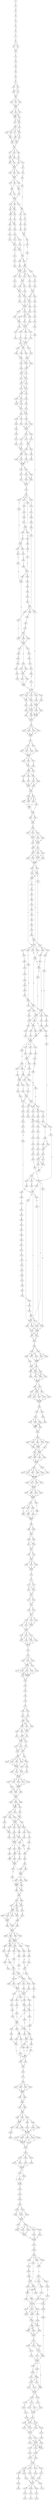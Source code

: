 strict digraph  {
	S0 -> S1 [ label = A ];
	S1 -> S2 [ label = H ];
	S2 -> S3 [ label = G ];
	S3 -> S4 [ label = L ];
	S4 -> S5 [ label = L ];
	S5 -> S6 [ label = Q ];
	S6 -> S7 [ label = L ];
	S7 -> S8 [ label = G ];
	S8 -> S9 [ label = Q ];
	S8 -> S10 [ label = H ];
	S9 -> S11 [ label = G ];
	S10 -> S11 [ label = G ];
	S11 -> S12 [ label = L ];
	S12 -> S13 [ label = K ];
	S13 -> S14 [ label = E ];
	S14 -> S15 [ label = H ];
	S15 -> S16 [ label = V ];
	S16 -> S17 [ label = D ];
	S17 -> S18 [ label = R ];
	S17 -> S19 [ label = K ];
	S18 -> S20 [ label = T ];
	S19 -> S20 [ label = T ];
	S19 -> S21 [ label = S ];
	S20 -> S22 [ label = K ];
	S21 -> S22 [ label = K ];
	S22 -> S23 [ label = V ];
	S22 -> S24 [ label = A ];
	S22 -> S25 [ label = G ];
	S23 -> S26 [ label = Q ];
	S24 -> S26 [ label = Q ];
	S25 -> S26 [ label = Q ];
	S26 -> S27 [ label = M ];
	S26 -> S28 [ label = T ];
	S26 -> S29 [ label = I ];
	S27 -> S30 [ label = R ];
	S28 -> S30 [ label = R ];
	S29 -> S31 [ label = K ];
	S29 -> S30 [ label = R ];
	S30 -> S32 [ label = D ];
	S30 -> S33 [ label = E ];
	S31 -> S32 [ label = D ];
	S32 -> S34 [ label = I ];
	S32 -> S35 [ label = V ];
	S33 -> S34 [ label = I ];
	S34 -> S36 [ label = S ];
	S34 -> S37 [ label = N ];
	S34 -> S38 [ label = L ];
	S34 -> S39 [ label = F ];
	S35 -> S36 [ label = S ];
	S36 -> S40 [ label = T ];
	S36 -> S41 [ label = G ];
	S37 -> S40 [ label = T ];
	S38 -> S42 [ label = A ];
	S39 -> S42 [ label = A ];
	S40 -> S43 [ label = K ];
	S40 -> S44 [ label = R ];
	S41 -> S44 [ label = R ];
	S42 -> S43 [ label = K ];
	S43 -> S45 [ label = L ];
	S44 -> S45 [ label = L ];
	S45 -> S46 [ label = K ];
	S45 -> S47 [ label = S ];
	S45 -> S48 [ label = R ];
	S46 -> S49 [ label = L ];
	S46 -> S50 [ label = S ];
	S47 -> S50 [ label = S ];
	S48 -> S51 [ label = A ];
	S49 -> S52 [ label = F ];
	S49 -> S53 [ label = L ];
	S50 -> S54 [ label = Y ];
	S50 -> S52 [ label = F ];
	S51 -> S55 [ label = V ];
	S52 -> S56 [ label = N ];
	S53 -> S57 [ label = D ];
	S54 -> S56 [ label = N ];
	S55 -> S56 [ label = N ];
	S56 -> S58 [ label = R ];
	S56 -> S59 [ label = S ];
	S56 -> S60 [ label = G ];
	S57 -> S61 [ label = A ];
	S58 -> S62 [ label = T ];
	S59 -> S62 [ label = T ];
	S60 -> S62 [ label = T ];
	S61 -> S63 [ label = C ];
	S62 -> S64 [ label = V ];
	S62 -> S65 [ label = F ];
	S62 -> S66 [ label = L ];
	S63 -> S67 [ label = C ];
	S64 -> S68 [ label = T ];
	S64 -> S69 [ label = A ];
	S65 -> S68 [ label = T ];
	S66 -> S69 [ label = A ];
	S67 -> S70 [ label = R ];
	S68 -> S71 [ label = D ];
	S68 -> S72 [ label = Q ];
	S69 -> S73 [ label = E ];
	S70 -> S74 [ label = T ];
	S70 -> S75 [ label = R ];
	S71 -> S76 [ label = L ];
	S72 -> S76 [ label = L ];
	S73 -> S76 [ label = L ];
	S74 -> S77 [ label = S ];
	S75 -> S78 [ label = Q ];
	S76 -> S79 [ label = G ];
	S76 -> S80 [ label = L ];
	S76 -> S81 [ label = E ];
	S77 -> S82 [ label = L ];
	S78 -> S83 [ label = E ];
	S79 -> S84 [ label = K ];
	S79 -> S85 [ label = R ];
	S80 -> S84 [ label = K ];
	S81 -> S70 [ label = R ];
	S82 -> S86 [ label = L ];
	S83 -> S87 [ label = Q ];
	S84 -> S88 [ label = E ];
	S84 -> S89 [ label = Q ];
	S85 -> S89 [ label = Q ];
	S86 -> S90 [ label = Q ];
	S87 -> S90 [ label = Q ];
	S88 -> S91 [ label = S ];
	S89 -> S92 [ label = T ];
	S90 -> S93 [ label = P ];
	S90 -> S94 [ label = G ];
	S91 -> S95 [ label = Q ];
	S92 -> S96 [ label = K ];
	S92 -> S95 [ label = Q ];
	S93 -> S97 [ label = H ];
	S94 -> S98 [ label = E ];
	S94 -> S99 [ label = D ];
	S95 -> S100 [ label = K ];
	S96 -> S101 [ label = E ];
	S97 -> S102 [ label = P ];
	S98 -> S103 [ label = A ];
	S99 -> S104 [ label = L ];
	S100 -> S105 [ label = L ];
	S101 -> S106 [ label = V ];
	S102 -> S103 [ label = A ];
	S103 -> S107 [ label = A ];
	S103 -> S108 [ label = C ];
	S103 -> S109 [ label = L ];
	S104 -> S109 [ label = L ];
	S105 -> S110 [ label = R ];
	S105 -> S111 [ label = Q ];
	S106 -> S112 [ label = K ];
	S107 -> S113 [ label = K ];
	S108 -> S114 [ label = Q ];
	S109 -> S115 [ label = R ];
	S109 -> S116 [ label = G ];
	S109 -> S117 [ label = M ];
	S110 -> S118 [ label = A ];
	S111 -> S119 [ label = E ];
	S112 -> S119 [ label = E ];
	S113 -> S120 [ label = S ];
	S114 -> S121 [ label = G ];
	S115 -> S120 [ label = S ];
	S116 -> S122 [ label = A ];
	S117 -> S123 [ label = T ];
	S118 -> S124 [ label = E ];
	S119 -> S124 [ label = E ];
	S119 -> S125 [ label = D ];
	S120 -> S126 [ label = R ];
	S120 -> S127 [ label = K ];
	S121 -> S128 [ label = G ];
	S122 -> S129 [ label = D ];
	S123 -> S130 [ label = Q ];
	S124 -> S94 [ label = G ];
	S125 -> S131 [ label = S ];
	S126 -> S132 [ label = A ];
	S127 -> S133 [ label = V ];
	S128 -> S134 [ label = S ];
	S129 -> S132 [ label = A ];
	S130 -> S134 [ label = S ];
	S131 -> S135 [ label = V ];
	S132 -> S136 [ label = R ];
	S132 -> S137 [ label = Q ];
	S133 -> S136 [ label = R ];
	S134 -> S138 [ label = D ];
	S134 -> S139 [ label = K ];
	S135 -> S140 [ label = V ];
	S136 -> S141 [ label = E ];
	S136 -> S142 [ label = Q ];
	S137 -> S143 [ label = S ];
	S138 -> S144 [ label = P ];
	S139 -> S141 [ label = E ];
	S140 -> S109 [ label = L ];
	S141 -> S145 [ label = L ];
	S141 -> S146 [ label = V ];
	S142 -> S145 [ label = L ];
	S143 -> S145 [ label = L ];
	S144 -> S147 [ label = S ];
	S145 -> S148 [ label = E ];
	S145 -> S149 [ label = K ];
	S146 -> S150 [ label = Q ];
	S147 -> S151 [ label = W ];
	S148 -> S152 [ label = D ];
	S148 -> S153 [ label = S ];
	S149 -> S154 [ label = Y ];
	S150 -> S155 [ label = G ];
	S151 -> S156 [ label = G ];
	S152 -> S157 [ label = R ];
	S153 -> S158 [ label = Q ];
	S154 -> S159 [ label = T ];
	S155 -> S159 [ label = T ];
	S156 -> S160 [ label = G ];
	S157 -> S161 [ label = E ];
	S158 -> S161 [ label = E ];
	S159 -> S161 [ label = E ];
	S159 -> S162 [ label = Y ];
	S160 -> S163 [ label = W ];
	S161 -> S164 [ label = G ];
	S161 -> S165 [ label = V ];
	S161 -> S166 [ label = L ];
	S162 -> S167 [ label = R ];
	S163 -> S168 [ label = C ];
	S164 -> S169 [ label = Q ];
	S165 -> S170 [ label = H ];
	S166 -> S171 [ label = T ];
	S167 -> S172 [ label = L ];
	S168 -> S173 [ label = L ];
	S169 -> S174 [ label = L ];
	S170 -> S174 [ label = L ];
	S171 -> S175 [ label = V ];
	S172 -> S174 [ label = L ];
	S173 -> S176 [ label = Q ];
	S174 -> S177 [ label = L ];
	S174 -> S178 [ label = A ];
	S174 -> S179 [ label = S ];
	S175 -> S177 [ label = L ];
	S176 -> S180 [ label = V ];
	S176 -> S181 [ label = K ];
	S176 -> S182 [ label = S ];
	S176 -> S183 [ label = T ];
	S176 -> S184 [ label = R ];
	S177 -> S185 [ label = N ];
	S177 -> S186 [ label = S ];
	S178 -> S187 [ label = E ];
	S179 -> S188 [ label = Q ];
	S180 -> S189 [ label = M ];
	S181 -> S190 [ label = V ];
	S182 -> S191 [ label = L ];
	S182 -> S190 [ label = V ];
	S183 -> S192 [ label = Q ];
	S184 -> S191 [ label = L ];
	S185 -> S193 [ label = I ];
	S186 -> S194 [ label = L ];
	S187 -> S193 [ label = I ];
	S188 -> S194 [ label = L ];
	S189 -> S195 [ label = L ];
	S190 -> S195 [ label = L ];
	S190 -> S196 [ label = V ];
	S191 -> S197 [ label = M ];
	S192 -> S195 [ label = L ];
	S193 -> S198 [ label = T ];
	S193 -> S199 [ label = S ];
	S194 -> S199 [ label = S ];
	S194 -> S200 [ label = G ];
	S195 -> S201 [ label = E ];
	S195 -> S202 [ label = A ];
	S195 -> S203 [ label = K ];
	S196 -> S201 [ label = E ];
	S197 -> S201 [ label = E ];
	S197 -> S204 [ label = V ];
	S198 -> S205 [ label = A ];
	S199 -> S205 [ label = A ];
	S200 -> S206 [ label = E ];
	S201 -> S207 [ label = N ];
	S201 -> S208 [ label = T ];
	S201 -> S209 [ label = A ];
	S202 -> S209 [ label = A ];
	S203 -> S209 [ label = A ];
	S204 -> S209 [ label = A ];
	S205 -> S210 [ label = E ];
	S205 -> S211 [ label = A ];
	S206 -> S210 [ label = E ];
	S207 -> S212 [ label = Q ];
	S208 -> S212 [ label = Q ];
	S209 -> S212 [ label = Q ];
	S210 -> S213 [ label = L ];
	S210 -> S214 [ label = V ];
	S211 -> S213 [ label = L ];
	S212 -> S215 [ label = N ];
	S213 -> S216 [ label = R ];
	S213 -> S217 [ label = K ];
	S214 -> S217 [ label = K ];
	S215 -> S218 [ label = R ];
	S215 -> S219 [ label = S ];
	S215 -> S220 [ label = K ];
	S215 -> S221 [ label = Q ];
	S216 -> S222 [ label = E ];
	S217 -> S222 [ label = E ];
	S217 -> S223 [ label = L ];
	S218 -> S224 [ label = R ];
	S219 -> S224 [ label = R ];
	S220 -> S224 [ label = R ];
	S221 -> S224 [ label = R ];
	S222 -> S225 [ label = K ];
	S222 -> S226 [ label = E ];
	S223 -> S226 [ label = E ];
	S224 -> S227 [ label = I ];
	S225 -> S228 [ label = A ];
	S226 -> S229 [ label = M ];
	S226 -> S230 [ label = V ];
	S227 -> S231 [ label = D ];
	S227 -> S232 [ label = E ];
	S228 -> S233 [ label = E ];
	S228 -> S234 [ label = R ];
	S229 -> S233 [ label = E ];
	S230 -> S235 [ label = G ];
	S231 -> S236 [ label = D ];
	S231 -> S237 [ label = P ];
	S231 -> S238 [ label = Q ];
	S232 -> S239 [ label = L ];
	S233 -> S240 [ label = E ];
	S234 -> S241 [ label = K ];
	S235 -> S240 [ label = E ];
	S236 -> S242 [ label = L ];
	S237 -> S242 [ label = L ];
	S238 -> S242 [ label = L ];
	S239 -> S242 [ label = L ];
	S240 -> S243 [ label = M ];
	S240 -> S244 [ label = V ];
	S241 -> S243 [ label = M ];
	S242 -> S245 [ label = L ];
	S242 -> S246 [ label = V ];
	S242 -> S247 [ label = F ];
	S243 -> S248 [ label = Q ];
	S244 -> S249 [ label = T ];
	S244 -> S250 [ label = K ];
	S245 -> S251 [ label = E ];
	S246 -> S251 [ label = E ];
	S247 -> S252 [ label = Q ];
	S248 -> S253 [ label = L ];
	S248 -> S254 [ label = R ];
	S249 -> S255 [ label = G ];
	S250 -> S256 [ label = K ];
	S251 -> S257 [ label = R ];
	S251 -> S258 [ label = K ];
	S252 -> S258 [ label = K ];
	S253 -> S259 [ label = E ];
	S254 -> S259 [ label = E ];
	S255 -> S259 [ label = E ];
	S256 -> S260 [ label = Q ];
	S257 -> S261 [ label = I ];
	S258 -> S262 [ label = M ];
	S258 -> S261 [ label = I ];
	S258 -> S263 [ label = V ];
	S259 -> S264 [ label = R ];
	S259 -> S265 [ label = S ];
	S260 -> S266 [ label = A ];
	S261 -> S267 [ label = R ];
	S261 -> S268 [ label = K ];
	S262 -> S269 [ label = E ];
	S263 -> S270 [ label = A ];
	S264 -> S271 [ label = R ];
	S264 -> S272 [ label = S ];
	S265 -> S273 [ label = Q ];
	S266 -> S274 [ label = E ];
	S267 -> S275 [ label = L ];
	S267 -> S276 [ label = Q ];
	S268 -> S275 [ label = L ];
	S269 -> S276 [ label = Q ];
	S270 -> S276 [ label = Q ];
	S271 -> S277 [ label = A ];
	S272 -> S278 [ label = K ];
	S273 -> S278 [ label = K ];
	S274 -> S279 [ label = V ];
	S275 -> S280 [ label = Q ];
	S276 -> S280 [ label = Q ];
	S277 -> S281 [ label = M ];
	S278 -> S282 [ label = A ];
	S278 -> S283 [ label = V ];
	S279 -> S281 [ label = M ];
	S280 -> S284 [ label = Q ];
	S280 -> S285 [ label = E ];
	S281 -> S286 [ label = S ];
	S281 -> S287 [ label = T ];
	S282 -> S286 [ label = S ];
	S283 -> S288 [ label = Q ];
	S284 -> S289 [ label = E ];
	S284 -> S290 [ label = Q ];
	S284 -> S291 [ label = R ];
	S284 -> S292 [ label = D ];
	S285 -> S292 [ label = D ];
	S286 -> S293 [ label = A ];
	S286 -> S294 [ label = E ];
	S287 -> S295 [ label = S ];
	S288 -> S296 [ label = D ];
	S289 -> S297 [ label = K ];
	S290 -> S297 [ label = K ];
	S291 -> S298 [ label = L ];
	S292 -> S297 [ label = K ];
	S293 -> S299 [ label = R ];
	S294 -> S299 [ label = R ];
	S295 -> S299 [ label = R ];
	S296 -> S299 [ label = R ];
	S297 -> S298 [ label = L ];
	S298 -> S300 [ label = D ];
	S298 -> S301 [ label = E ];
	S299 -> S302 [ label = M ];
	S299 -> S303 [ label = L ];
	S300 -> S304 [ label = K ];
	S301 -> S304 [ label = K ];
	S302 -> S305 [ label = S ];
	S302 -> S306 [ label = D ];
	S303 -> S307 [ label = E ];
	S304 -> S308 [ label = Q ];
	S305 -> S309 [ label = R ];
	S305 -> S310 [ label = Q ];
	S306 -> S309 [ label = R ];
	S307 -> S311 [ label = N ];
	S308 -> S312 [ label = N ];
	S308 -> S313 [ label = S ];
	S308 -> S314 [ label = H ];
	S309 -> S315 [ label = L ];
	S310 -> S315 [ label = L ];
	S311 -> S315 [ label = L ];
	S312 -> S316 [ label = A ];
	S312 -> S317 [ label = L ];
	S312 -> S318 [ label = I ];
	S313 -> S317 [ label = L ];
	S314 -> S317 [ label = L ];
	S315 -> S319 [ label = E ];
	S316 -> S320 [ label = R ];
	S317 -> S320 [ label = R ];
	S317 -> S321 [ label = H ];
	S318 -> S320 [ label = R ];
	S319 -> S322 [ label = E ];
	S320 -> S323 [ label = I ];
	S320 -> S324 [ label = L ];
	S321 -> S324 [ label = L ];
	S322 -> S325 [ label = M ];
	S322 -> S326 [ label = K ];
	S322 -> S327 [ label = K ];
	S322 -> S328 [ label = V ];
	S323 -> S329 [ label = R ];
	S323 -> S330 [ label = K ];
	S323 -> S331 [ label = Q ];
	S324 -> S331 [ label = Q ];
	S325 -> S332 [ label = L ];
	S326 -> S333 [ label = V ];
	S327 -> S334 [ label = V ];
	S328 -> S335 [ label = L ];
	S329 -> S336 [ label = T ];
	S329 -> S337 [ label = N ];
	S330 -> S337 [ label = N ];
	S331 -> S338 [ label = R ];
	S331 -> S337 [ label = N ];
	S331 -> S339 [ label = A ];
	S332 -> S340 [ label = P ];
	S333 -> S341 [ label = Q ];
	S334 -> S342 [ label = S ];
	S335 -> S343 [ label = R ];
	S335 -> S344 [ label = T ];
	S336 -> S345 [ label = L ];
	S337 -> S345 [ label = L ];
	S338 -> S345 [ label = L ];
	S339 -> S345 [ label = L ];
	S340 -> S346 [ label = G ];
	S340 -> S347 [ label = T ];
	S341 -> S348 [ label = D ];
	S342 -> S349 [ label = G ];
	S343 -> S350 [ label = D ];
	S344 -> S351 [ label = E ];
	S345 -> S352 [ label = Q ];
	S345 -> S353 [ label = E ];
	S346 -> S354 [ label = A ];
	S347 -> S355 [ label = K ];
	S348 -> S356 [ label = I ];
	S349 -> S357 [ label = L ];
	S350 -> S358 [ label = Q ];
	S351 -> S340 [ label = P ];
	S352 -> S359 [ label = N ];
	S352 -> S360 [ label = S ];
	S353 -> S360 [ label = S ];
	S354 -> S361 [ label = E ];
	S355 -> S362 [ label = D ];
	S356 -> S363 [ label = L ];
	S357 -> S335 [ label = L ];
	S358 -> S364 [ label = G ];
	S359 -> S365 [ label = Q ];
	S359 -> S366 [ label = K ];
	S360 -> S366 [ label = K ];
	S360 -> S367 [ label = R ];
	S361 -> S368 [ label = A ];
	S362 -> S369 [ label = G ];
	S363 -> S370 [ label = Q ];
	S364 -> S371 [ label = P ];
	S365 -> S372 [ label = V ];
	S365 -> S373 [ label = I ];
	S366 -> S374 [ label = Q ];
	S366 -> S372 [ label = V ];
	S367 -> S372 [ label = V ];
	S368 -> S375 [ label = G ];
	S369 -> S376 [ label = N ];
	S370 -> S377 [ label = S ];
	S371 -> S375 [ label = G ];
	S372 -> S378 [ label = L ];
	S372 -> S379 [ label = S ];
	S372 -> S380 [ label = E ];
	S372 -> S381 [ label = G ];
	S372 -> S382 [ label = A ];
	S373 -> S383 [ label = D ];
	S374 -> S384 [ label = N ];
	S375 -> S385 [ label = A ];
	S375 -> S386 [ label = S ];
	S376 -> S387 [ label = G ];
	S376 -> S388 [ label = N ];
	S376 -> S389 [ label = D ];
	S377 -> S390 [ label = R ];
	S377 -> S173 [ label = L ];
	S377 -> S391 [ label = T ];
	S378 -> S392 [ label = E ];
	S379 -> S393 [ label = H ];
	S380 -> S394 [ label = E ];
	S381 -> S395 [ label = L ];
	S382 -> S393 [ label = H ];
	S383 -> S396 [ label = Q ];
	S384 -> S397 [ label = T ];
	S385 -> S369 [ label = G ];
	S386 -> S398 [ label = S ];
	S387 -> S399 [ label = S ];
	S388 -> S399 [ label = S ];
	S389 -> S399 [ label = S ];
	S390 -> S400 [ label = V ];
	S391 -> S401 [ label = S ];
	S392 -> S402 [ label = S ];
	S393 -> S403 [ label = R ];
	S393 -> S404 [ label = K ];
	S394 -> S405 [ label = R ];
	S395 -> S406 [ label = L ];
	S396 -> S407 [ label = G ];
	S397 -> S408 [ label = A ];
	S398 -> S409 [ label = N ];
	S399 -> S410 [ label = D ];
	S399 -> S411 [ label = S ];
	S399 -> S412 [ label = E ];
	S400 -> S413 [ label = T ];
	S401 -> S387 [ label = G ];
	S402 -> S414 [ label = R ];
	S403 -> S414 [ label = R ];
	S403 -> S415 [ label = A ];
	S404 -> S416 [ label = S ];
	S404 -> S414 [ label = R ];
	S405 -> S404 [ label = K ];
	S405 -> S417 [ label = G ];
	S406 -> S418 [ label = A ];
	S407 -> S403 [ label = R ];
	S408 -> S419 [ label = S ];
	S409 -> S420 [ label = A ];
	S410 -> S421 [ label = A ];
	S410 -> S422 [ label = V ];
	S411 -> S423 [ label = F ];
	S412 -> S424 [ label = H ];
	S413 -> S425 [ label = D ];
	S414 -> S426 [ label = K ];
	S414 -> S427 [ label = A ];
	S414 -> S428 [ label = V ];
	S415 -> S427 [ label = A ];
	S416 -> S429 [ label = Q ];
	S417 -> S430 [ label = V ];
	S418 -> S431 [ label = P ];
	S419 -> S432 [ label = A ];
	S420 -> S433 [ label = N ];
	S421 -> S434 [ label = R ];
	S422 -> S434 [ label = R ];
	S423 -> S435 [ label = D ];
	S424 -> S436 [ label = E ];
	S425 -> S376 [ label = N ];
	S426 -> S437 [ label = G ];
	S427 -> S438 [ label = Q ];
	S427 -> S439 [ label = T ];
	S427 -> S440 [ label = S ];
	S428 -> S441 [ label = K ];
	S429 -> S440 [ label = S ];
	S430 -> S427 [ label = A ];
	S431 -> S442 [ label = T ];
	S432 -> S443 [ label = S ];
	S433 -> S444 [ label = V ];
	S434 -> S445 [ label = H ];
	S434 -> S446 [ label = I ];
	S435 -> S447 [ label = F ];
	S436 -> S448 [ label = R ];
	S437 -> S449 [ label = S ];
	S438 -> S450 [ label = R ];
	S439 -> S451 [ label = P ];
	S440 -> S452 [ label = L ];
	S440 -> S451 [ label = P ];
	S441 -> S453 [ label = S ];
	S442 -> S454 [ label = H ];
	S443 -> S455 [ label = T ];
	S444 -> S377 [ label = S ];
	S445 -> S456 [ label = I ];
	S446 -> S456 [ label = I ];
	S447 -> S457 [ label = Y ];
	S448 -> S458 [ label = V ];
	S449 -> S459 [ label = G ];
	S450 -> S460 [ label = R ];
	S451 -> S461 [ label = A ];
	S451 -> S462 [ label = G ];
	S452 -> S463 [ label = R ];
	S453 -> S438 [ label = Q ];
	S454 -> S464 [ label = L ];
	S455 -> S465 [ label = L ];
	S456 -> S176 [ label = Q ];
	S457 -> S466 [ label = T ];
	S458 -> S467 [ label = S ];
	S459 -> S468 [ label = T ];
	S460 -> S469 [ label = R ];
	S460 -> S470 [ label = A ];
	S460 -> S471 [ label = K ];
	S460 -> S472 [ label = S ];
	S461 -> S450 [ label = R ];
	S462 -> S473 [ label = L ];
	S463 -> S474 [ label = W ];
	S464 -> S475 [ label = G ];
	S465 -> S476 [ label = P ];
	S466 -> S477 [ label = M ];
	S467 -> S478 [ label = F ];
	S468 -> S479 [ label = G ];
	S469 -> S480 [ label = D ];
	S470 -> S481 [ label = S ];
	S471 -> S482 [ label = R ];
	S472 -> S483 [ label = F ];
	S473 -> S460 [ label = R ];
	S474 -> S460 [ label = R ];
	S475 -> S405 [ label = R ];
	S476 -> S484 [ label = R ];
	S477 -> S176 [ label = Q ];
	S478 -> S456 [ label = I ];
	S479 -> S485 [ label = A ];
	S480 -> S486 [ label = G ];
	S480 -> S487 [ label = E ];
	S481 -> S488 [ label = F ];
	S482 -> S489 [ label = L ];
	S483 -> S489 [ label = L ];
	S484 -> S365 [ label = Q ];
	S485 -> S490 [ label = S ];
	S486 -> S491 [ label = K ];
	S487 -> S492 [ label = E ];
	S488 -> S493 [ label = N ];
	S489 -> S494 [ label = P ];
	S489 -> S491 [ label = K ];
	S490 -> S495 [ label = E ];
	S490 -> S496 [ label = T ];
	S491 -> S497 [ label = P ];
	S491 -> S498 [ label = R ];
	S492 -> S498 [ label = R ];
	S493 -> S499 [ label = Q ];
	S494 -> S500 [ label = K ];
	S495 -> S501 [ label = E ];
	S496 -> S501 [ label = E ];
	S497 -> S502 [ label = R ];
	S498 -> S503 [ label = K ];
	S498 -> S504 [ label = A ];
	S499 -> S505 [ label = E ];
	S500 -> S506 [ label = M ];
	S501 -> S507 [ label = Q ];
	S502 -> S508 [ label = E ];
	S503 -> S509 [ label = V ];
	S504 -> S510 [ label = L ];
	S505 -> S511 [ label = M ];
	S505 -> S512 [ label = V ];
	S506 -> S513 [ label = S ];
	S507 -> S514 [ label = S ];
	S507 -> S515 [ label = A ];
	S508 -> S516 [ label = E ];
	S508 -> S517 [ label = A ];
	S509 -> S518 [ label = V ];
	S510 -> S519 [ label = T ];
	S511 -> S520 [ label = S ];
	S512 -> S521 [ label = A ];
	S513 -> S522 [ label = Q ];
	S514 -> S523 [ label = D ];
	S514 -> S524 [ label = M ];
	S515 -> S523 [ label = D ];
	S516 -> S525 [ label = E ];
	S517 -> S526 [ label = Q ];
	S518 -> S527 [ label = G ];
	S518 -> S505 [ label = E ];
	S519 -> S527 [ label = G ];
	S520 -> S528 [ label = D ];
	S521 -> S529 [ label = R ];
	S522 -> S530 [ label = L ];
	S523 -> S531 [ label = S ];
	S524 -> S531 [ label = S ];
	S525 -> S532 [ label = P ];
	S526 -> S533 [ label = L ];
	S527 -> S534 [ label = S ];
	S527 -> S508 [ label = E ];
	S528 -> S535 [ label = D ];
	S529 -> S535 [ label = D ];
	S530 -> S518 [ label = V ];
	S531 -> S536 [ label = P ];
	S532 -> S537 [ label = R ];
	S533 -> S538 [ label = N ];
	S534 -> S539 [ label = T ];
	S535 -> S540 [ label = T ];
	S535 -> S485 [ label = A ];
	S536 -> S541 [ label = F ];
	S536 -> S542 [ label = L ];
	S536 -> S543 [ label = A ];
	S537 -> S544 [ label = S ];
	S538 -> S545 [ label = Q ];
	S539 -> S546 [ label = H ];
	S540 -> S547 [ label = S ];
	S541 -> S548 [ label = V ];
	S542 -> S549 [ label = D ];
	S543 -> S550 [ label = L ];
	S543 -> S551 [ label = D ];
	S543 -> S552 [ label = G ];
	S544 -> S553 [ label = A ];
	S545 -> S543 [ label = A ];
	S546 -> S554 [ label = N ];
	S547 -> S555 [ label = T ];
	S548 -> S556 [ label = D ];
	S549 -> S557 [ label = L ];
	S550 -> S557 [ label = L ];
	S551 -> S558 [ label = M ];
	S552 -> S559 [ label = R ];
	S552 -> S560 [ label = F ];
	S552 -> S561 [ label = L ];
	S553 -> S562 [ label = G ];
	S554 -> S563 [ label = V ];
	S555 -> S564 [ label = Q ];
	S556 -> S565 [ label = L ];
	S557 -> S566 [ label = S ];
	S557 -> S567 [ label = E ];
	S557 -> S568 [ label = H ];
	S558 -> S569 [ label = A ];
	S559 -> S569 [ label = A ];
	S560 -> S570 [ label = P ];
	S561 -> S570 [ label = P ];
	S561 -> S569 [ label = A ];
	S562 -> S571 [ label = G ];
	S563 -> S572 [ label = T ];
	S564 -> S573 [ label = G ];
	S565 -> S574 [ label = T ];
	S566 -> S575 [ label = K ];
	S566 -> S552 [ label = G ];
	S567 -> S552 [ label = G ];
	S568 -> S576 [ label = R ];
	S569 -> S577 [ label = S ];
	S569 -> S578 [ label = R ];
	S570 -> S577 [ label = S ];
	S570 -> S578 [ label = R ];
	S571 -> S579 [ label = H ];
	S572 -> S580 [ label = H ];
	S573 -> S581 [ label = A ];
	S574 -> S582 [ label = K ];
	S575 -> S558 [ label = M ];
	S576 -> S561 [ label = L ];
	S577 -> S583 [ label = D ];
	S578 -> S583 [ label = D ];
	S579 -> S584 [ label = V ];
	S580 -> S557 [ label = L ];
	S581 -> S514 [ label = S ];
	S582 -> S585 [ label = S ];
	S583 -> S586 [ label = C ];
	S584 -> S587 [ label = C ];
	S585 -> S588 [ label = D ];
	S586 -> S589 [ label = H ];
	S586 -> S590 [ label = Q ];
	S587 -> S543 [ label = A ];
	S588 -> S591 [ label = A ];
	S589 -> S592 [ label = E ];
	S589 -> S593 [ label = Q ];
	S589 -> S594 [ label = V ];
	S590 -> S595 [ label = H ];
	S590 -> S592 [ label = E ];
	S590 -> S596 [ label = D ];
	S591 -> S597 [ label = K ];
	S592 -> S598 [ label = L ];
	S593 -> S599 [ label = I ];
	S594 -> S598 [ label = L ];
	S595 -> S598 [ label = L ];
	S596 -> S598 [ label = L ];
	S597 -> S600 [ label = C ];
	S598 -> S601 [ label = F ];
	S598 -> S602 [ label = Y ];
	S599 -> S602 [ label = Y ];
	S600 -> S603 [ label = G ];
	S601 -> S604 [ label = L ];
	S601 -> S605 [ label = E ];
	S601 -> S606 [ label = A ];
	S602 -> S606 [ label = A ];
	S602 -> S604 [ label = L ];
	S603 -> S607 [ label = G ];
	S604 -> S608 [ label = R ];
	S604 -> S609 [ label = E ];
	S605 -> S609 [ label = E ];
	S606 -> S610 [ label = A ];
	S606 -> S611 [ label = Q ];
	S607 -> S612 [ label = P ];
	S608 -> S613 [ label = G ];
	S609 -> S613 [ label = G ];
	S610 -> S613 [ label = G ];
	S611 -> S613 [ label = G ];
	S612 -> S614 [ label = S ];
	S613 -> S615 [ label = E ];
	S613 -> S616 [ label = Q ];
	S614 -> S617 [ label = A ];
	S615 -> S618 [ label = A ];
	S615 -> S619 [ label = T ];
	S615 -> S620 [ label = R ];
	S616 -> S620 [ label = R ];
	S617 -> S621 [ label = R ];
	S618 -> S622 [ label = T ];
	S619 -> S623 [ label = R ];
	S620 -> S624 [ label = A ];
	S620 -> S625 [ label = Q ];
	S620 -> S623 [ label = R ];
	S620 -> S626 [ label = V ];
	S621 -> S627 [ label = A ];
	S622 -> S628 [ label = S ];
	S623 -> S628 [ label = S ];
	S624 -> S628 [ label = S ];
	S625 -> S628 [ label = S ];
	S626 -> S628 [ label = S ];
	S627 -> S629 [ label = A ];
	S628 -> S630 [ label = G ];
	S629 -> S631 [ label = K ];
	S630 -> S632 [ label = V ];
	S630 -> S633 [ label = L ];
	S631 -> S634 [ label = T ];
	S632 -> S635 [ label = Y ];
	S633 -> S636 [ label = F ];
	S634 -> S637 [ label = L ];
	S635 -> S638 [ label = T ];
	S635 -> S639 [ label = I ];
	S635 -> S640 [ label = M ];
	S636 -> S641 [ label = Q ];
	S637 -> S642 [ label = K ];
	S638 -> S643 [ label = I ];
	S638 -> S644 [ label = V ];
	S639 -> S643 [ label = I ];
	S640 -> S643 [ label = I ];
	S641 -> S643 [ label = I ];
	S642 -> S645 [ label = S ];
	S643 -> S646 [ label = Q ];
	S644 -> S646 [ label = Q ];
	S645 -> S647 [ label = S ];
	S646 -> S648 [ label = P ];
	S647 -> S649 [ label = P ];
	S648 -> S650 [ label = V ];
	S648 -> S651 [ label = D ];
	S648 -> S652 [ label = F ];
	S648 -> S653 [ label = Q ];
	S648 -> S654 [ label = I ];
	S649 -> S566 [ label = S ];
	S650 -> S655 [ label = N ];
	S651 -> S656 [ label = G ];
	S651 -> S655 [ label = N ];
	S652 -> S657 [ label = H ];
	S653 -> S656 [ label = G ];
	S654 -> S655 [ label = N ];
	S655 -> S658 [ label = A ];
	S655 -> S659 [ label = S ];
	S656 -> S659 [ label = S ];
	S657 -> S659 [ label = S ];
	S658 -> S660 [ label = Q ];
	S659 -> S661 [ label = H ];
	S659 -> S660 [ label = Q ];
	S659 -> S662 [ label = L ];
	S659 -> S663 [ label = K ];
	S660 -> S664 [ label = P ];
	S661 -> S664 [ label = P ];
	S662 -> S664 [ label = P ];
	S663 -> S664 [ label = P ];
	S664 -> S665 [ label = F ];
	S664 -> S666 [ label = L ];
	S665 -> S667 [ label = K ];
	S665 -> S668 [ label = E ];
	S665 -> S669 [ label = L ];
	S665 -> S670 [ label = Q ];
	S665 -> S671 [ label = N ];
	S666 -> S672 [ label = D ];
	S667 -> S673 [ label = V ];
	S668 -> S673 [ label = V ];
	S669 -> S673 [ label = V ];
	S670 -> S673 [ label = V ];
	S671 -> S673 [ label = V ];
	S672 -> S673 [ label = V ];
	S673 -> S674 [ label = F ];
	S673 -> S675 [ label = Y ];
	S673 -> S676 [ label = N ];
	S673 -> S677 [ label = L ];
	S674 -> S678 [ label = C ];
	S675 -> S678 [ label = C ];
	S676 -> S678 [ label = C ];
	S677 -> S678 [ label = C ];
	S678 -> S679 [ label = E ];
	S678 -> S680 [ label = D ];
	S678 -> S681 [ label = K ];
	S678 -> S682 [ label = Q ];
	S679 -> S683 [ label = M ];
	S680 -> S683 [ label = M ];
	S681 -> S683 [ label = M ];
	S682 -> S683 [ label = M ];
	S683 -> S684 [ label = T ];
	S683 -> S685 [ label = K ];
	S684 -> S686 [ label = A ];
	S684 -> S687 [ label = S ];
	S684 -> S688 [ label = P ];
	S685 -> S689 [ label = T ];
	S686 -> S690 [ label = S ];
	S686 -> S691 [ label = E ];
	S687 -> S691 [ label = E ];
	S687 -> S692 [ label = D ];
	S688 -> S692 [ label = D ];
	S689 -> S693 [ label = G ];
	S690 -> S693 [ label = G ];
	S691 -> S693 [ label = G ];
	S692 -> S693 [ label = G ];
	S693 -> S694 [ label = G ];
	S694 -> S695 [ label = W ];
	S694 -> S696 [ label = Q ];
	S695 -> S697 [ label = T ];
	S696 -> S697 [ label = T ];
	S697 -> S698 [ label = V ];
	S697 -> S699 [ label = I ];
	S698 -> S700 [ label = I ];
	S698 -> S701 [ label = V ];
	S699 -> S700 [ label = I ];
	S700 -> S702 [ label = Q ];
	S701 -> S702 [ label = Q ];
	S702 -> S703 [ label = R ];
	S702 -> S704 [ label = K ];
	S703 -> S705 [ label = R ];
	S704 -> S705 [ label = R ];
	S705 -> S706 [ label = Q ];
	S705 -> S707 [ label = H ];
	S705 -> S708 [ label = M ];
	S706 -> S709 [ label = D ];
	S707 -> S709 [ label = D ];
	S708 -> S709 [ label = D ];
	S709 -> S710 [ label = G ];
	S710 -> S711 [ label = S ];
	S711 -> S712 [ label = V ];
	S711 -> S713 [ label = Q ];
	S712 -> S714 [ label = D ];
	S712 -> S715 [ label = N ];
	S713 -> S715 [ label = N ];
	S714 -> S716 [ label = F ];
	S715 -> S716 [ label = F ];
	S716 -> S717 [ label = D ];
	S716 -> S718 [ label = N ];
	S717 -> S719 [ label = Q ];
	S718 -> S719 [ label = Q ];
	S719 -> S720 [ label = L ];
	S719 -> S721 [ label = P ];
	S720 -> S722 [ label = W ];
	S721 -> S722 [ label = W ];
	S722 -> S723 [ label = E ];
	S722 -> S724 [ label = D ];
	S722 -> S725 [ label = Q ];
	S723 -> S726 [ label = A ];
	S723 -> S727 [ label = R ];
	S723 -> S728 [ label = S ];
	S724 -> S726 [ label = A ];
	S725 -> S726 [ label = A ];
	S726 -> S729 [ label = Y ];
	S727 -> S729 [ label = Y ];
	S728 -> S729 [ label = Y ];
	S729 -> S730 [ label = L ];
	S729 -> S731 [ label = K ];
	S729 -> S732 [ label = R ];
	S730 -> S733 [ label = R ];
	S731 -> S733 [ label = R ];
	S731 -> S734 [ label = T ];
	S731 -> S735 [ label = N ];
	S732 -> S735 [ label = N ];
	S732 -> S736 [ label = K ];
	S733 -> S737 [ label = G ];
	S734 -> S737 [ label = G ];
	S735 -> S737 [ label = G ];
	S736 -> S737 [ label = G ];
	S737 -> S738 [ label = F ];
	S738 -> S739 [ label = G ];
	S739 -> S740 [ label = S ];
	S739 -> S741 [ label = N ];
	S739 -> S742 [ label = D ];
	S740 -> S743 [ label = L ];
	S741 -> S743 [ label = L ];
	S742 -> S744 [ label = P ];
	S742 -> S743 [ label = L ];
	S743 -> S745 [ label = N ];
	S743 -> S746 [ label = S ];
	S743 -> S747 [ label = T ];
	S743 -> S748 [ label = D ];
	S744 -> S749 [ label = Q ];
	S745 -> S750 [ label = G ];
	S745 -> S751 [ label = R ];
	S746 -> S750 [ label = G ];
	S747 -> S750 [ label = G ];
	S748 -> S750 [ label = G ];
	S749 -> S750 [ label = G ];
	S750 -> S752 [ label = E ];
	S751 -> S752 [ label = E ];
	S752 -> S753 [ label = F ];
	S753 -> S754 [ label = W ];
	S754 -> S755 [ label = L ];
	S755 -> S756 [ label = G ];
	S756 -> S757 [ label = L ];
	S757 -> S758 [ label = E ];
	S757 -> S759 [ label = D ];
	S758 -> S760 [ label = K ];
	S759 -> S761 [ label = H ];
	S760 -> S762 [ label = I ];
	S760 -> S763 [ label = M ];
	S761 -> S762 [ label = I ];
	S762 -> S764 [ label = H ];
	S762 -> S765 [ label = R ];
	S763 -> S766 [ label = V ];
	S763 -> S764 [ label = H ];
	S764 -> S767 [ label = S ];
	S764 -> S768 [ label = L ];
	S764 -> S769 [ label = A ];
	S765 -> S767 [ label = S ];
	S766 -> S767 [ label = S ];
	S767 -> S770 [ label = I ];
	S767 -> S771 [ label = V ];
	S768 -> S770 [ label = I ];
	S769 -> S772 [ label = L ];
	S770 -> S773 [ label = S ];
	S770 -> S774 [ label = L ];
	S771 -> S773 [ label = S ];
	S772 -> S773 [ label = S ];
	S773 -> S775 [ label = K ];
	S773 -> S776 [ label = R ];
	S774 -> S777 [ label = G ];
	S775 -> S778 [ label = D ];
	S775 -> S779 [ label = Q ];
	S776 -> S779 [ label = Q ];
	S777 -> S778 [ label = D ];
	S778 -> S780 [ label = G ];
	S778 -> S781 [ label = H ];
	S779 -> S780 [ label = G ];
	S780 -> S782 [ label = G ];
	S780 -> S783 [ label = P ];
	S780 -> S784 [ label = R ];
	S780 -> S785 [ label = S ];
	S780 -> S786 [ label = Q ];
	S781 -> S782 [ label = G ];
	S782 -> S787 [ label = H ];
	S782 -> S788 [ label = S ];
	S783 -> S789 [ label = Y ];
	S784 -> S789 [ label = Y ];
	S785 -> S789 [ label = Y ];
	S786 -> S789 [ label = Y ];
	S787 -> S790 [ label = I ];
	S788 -> S791 [ label = H ];
	S789 -> S792 [ label = Q ];
	S789 -> S790 [ label = I ];
	S789 -> S793 [ label = V ];
	S790 -> S794 [ label = L ];
	S791 -> S794 [ label = L ];
	S792 -> S794 [ label = L ];
	S793 -> S794 [ label = L ];
	S794 -> S795 [ label = N ];
	S794 -> S796 [ label = R ];
	S794 -> S797 [ label = A ];
	S794 -> S798 [ label = H ];
	S794 -> S799 [ label = Q ];
	S795 -> S800 [ label = I ];
	S796 -> S801 [ label = V ];
	S797 -> S801 [ label = V ];
	S798 -> S801 [ label = V ];
	S799 -> S801 [ label = V ];
	S800 -> S802 [ label = Q ];
	S801 -> S803 [ label = E ];
	S801 -> S804 [ label = D ];
	S801 -> S802 [ label = Q ];
	S802 -> S805 [ label = L ];
	S803 -> S805 [ label = L ];
	S804 -> S805 [ label = L ];
	S805 -> S806 [ label = S ];
	S805 -> S807 [ label = Q ];
	S805 -> S808 [ label = T ];
	S806 -> S809 [ label = D ];
	S806 -> S810 [ label = N ];
	S807 -> S809 [ label = D ];
	S808 -> S809 [ label = D ];
	S809 -> S811 [ label = W ];
	S809 -> S812 [ label = E ];
	S810 -> S813 [ label = G ];
	S811 -> S814 [ label = N ];
	S811 -> S815 [ label = E ];
	S811 -> S816 [ label = D ];
	S812 -> S817 [ label = A ];
	S813 -> S817 [ label = A ];
	S814 -> S818 [ label = G ];
	S815 -> S819 [ label = S ];
	S815 -> S818 [ label = G ];
	S816 -> S820 [ label = D ];
	S817 -> S818 [ label = G ];
	S818 -> S821 [ label = D ];
	S818 -> S822 [ label = Q ];
	S818 -> S823 [ label = N ];
	S818 -> S824 [ label = R ];
	S819 -> S822 [ label = Q ];
	S820 -> S825 [ label = K ];
	S821 -> S826 [ label = V ];
	S822 -> S827 [ label = Q ];
	S822 -> S828 [ label = S ];
	S823 -> S829 [ label = A ];
	S824 -> S830 [ label = R ];
	S825 -> S829 [ label = A ];
	S826 -> S831 [ label = A ];
	S827 -> S832 [ label = L ];
	S828 -> S833 [ label = R ];
	S829 -> S834 [ label = K ];
	S829 -> S835 [ label = Q ];
	S830 -> S835 [ label = Q ];
	S831 -> S836 [ label = S ];
	S832 -> S837 [ label = P ];
	S833 -> S838 [ label = F ];
	S834 -> S836 [ label = S ];
	S835 -> S836 [ label = S ];
	S835 -> S839 [ label = A ];
	S836 -> S840 [ label = V ];
	S836 -> S841 [ label = F ];
	S836 -> S842 [ label = I ];
	S837 -> S843 [ label = V ];
	S838 -> S842 [ label = I ];
	S839 -> S844 [ label = A ];
	S840 -> S845 [ label = T ];
	S841 -> S846 [ label = Q ];
	S842 -> S847 [ label = E ];
	S842 -> S846 [ label = Q ];
	S843 -> S844 [ label = A ];
	S844 -> S848 [ label = R ];
	S845 -> S849 [ label = L ];
	S846 -> S850 [ label = F ];
	S846 -> S849 [ label = L ];
	S847 -> S851 [ label = H ];
	S848 -> S852 [ label = Y ];
	S849 -> S853 [ label = P ];
	S850 -> S853 [ label = P ];
	S851 -> S853 [ label = P ];
	S852 -> S854 [ label = G ];
	S852 -> S855 [ label = R ];
	S853 -> S856 [ label = F ];
	S853 -> S857 [ label = I ];
	S854 -> S856 [ label = F ];
	S855 -> S856 [ label = F ];
	S856 -> S858 [ label = S ];
	S856 -> S859 [ label = H ];
	S856 -> S860 [ label = Q ];
	S857 -> S861 [ label = R ];
	S858 -> S862 [ label = L ];
	S859 -> S862 [ label = L ];
	S860 -> S862 [ label = L ];
	S860 -> S863 [ label = V ];
	S861 -> S862 [ label = L ];
	S862 -> S864 [ label = G ];
	S862 -> S865 [ label = D ];
	S863 -> S865 [ label = D ];
	S864 -> S866 [ label = G ];
	S865 -> S866 [ label = G ];
	S866 -> S867 [ label = E ];
	S866 -> S868 [ label = Q ];
	S867 -> S869 [ label = E ];
	S867 -> S870 [ label = D ];
	S867 -> S871 [ label = G ];
	S868 -> S870 [ label = D ];
	S869 -> S872 [ label = T ];
	S869 -> S873 [ label = R ];
	S870 -> S874 [ label = K ];
	S870 -> S872 [ label = T ];
	S871 -> S872 [ label = T ];
	S872 -> S875 [ label = Q ];
	S872 -> S876 [ label = D ];
	S872 -> S877 [ label = A ];
	S872 -> S878 [ label = N ];
	S873 -> S875 [ label = Q ];
	S874 -> S879 [ label = K ];
	S875 -> S880 [ label = F ];
	S876 -> S881 [ label = Y ];
	S877 -> S881 [ label = Y ];
	S878 -> S881 [ label = Y ];
	S879 -> S880 [ label = F ];
	S880 -> S882 [ label = S ];
	S880 -> S883 [ label = A ];
	S881 -> S884 [ label = T ];
	S881 -> S882 [ label = S ];
	S882 -> S885 [ label = L ];
	S883 -> S885 [ label = L ];
	S884 -> S885 [ label = L ];
	S885 -> S886 [ label = Q ];
	S885 -> S887 [ label = R ];
	S885 -> S888 [ label = Y ];
	S885 -> S889 [ label = H ];
	S886 -> S890 [ label = V ];
	S886 -> S891 [ label = L ];
	S887 -> S891 [ label = L ];
	S888 -> S891 [ label = L ];
	S889 -> S891 [ label = L ];
	S890 -> S892 [ label = R ];
	S891 -> S893 [ label = E ];
	S891 -> S892 [ label = R ];
	S891 -> S894 [ label = T ];
	S891 -> S895 [ label = Q ];
	S891 -> S896 [ label = D ];
	S892 -> S897 [ label = K ];
	S892 -> S898 [ label = G ];
	S893 -> S899 [ label = D ];
	S894 -> S900 [ label = A ];
	S895 -> S901 [ label = E ];
	S896 -> S902 [ label = L ];
	S897 -> S903 [ label = D ];
	S898 -> S904 [ label = S ];
	S899 -> S905 [ label = E ];
	S900 -> S906 [ label = P ];
	S901 -> S907 [ label = R ];
	S902 -> S903 [ label = D ];
	S903 -> S908 [ label = G ];
	S903 -> S909 [ label = P ];
	S904 -> S910 [ label = I ];
	S905 -> S911 [ label = T ];
	S906 -> S912 [ label = M ];
	S907 -> S913 [ label = P ];
	S908 -> S913 [ label = P ];
	S909 -> S914 [ label = S ];
	S910 -> S915 [ label = S ];
	S911 -> S916 [ label = A ];
	S912 -> S916 [ label = A ];
	S913 -> S917 [ label = L ];
	S914 -> S915 [ label = S ];
	S915 -> S918 [ label = G ];
	S916 -> S919 [ label = S ];
	S916 -> S920 [ label = S ];
	S917 -> S920 [ label = S ];
	S917 -> S918 [ label = G ];
	S918 -> S921 [ label = N ];
	S918 -> S922 [ label = S ];
	S918 -> S923 [ label = V ];
	S919 -> S924 [ label = P ];
	S920 -> S925 [ label = T ];
	S920 -> S926 [ label = E ];
	S921 -> S927 [ label = L ];
	S922 -> S928 [ label = V ];
	S923 -> S929 [ label = Q ];
	S924 -> S930 [ label = P ];
	S925 -> S927 [ label = L ];
	S926 -> S927 [ label = L ];
	S927 -> S931 [ label = E ];
	S927 -> S932 [ label = E ];
	S927 -> S933 [ label = G ];
	S928 -> S931 [ label = E ];
	S929 -> S931 [ label = E ];
	S930 -> S934 [ label = A ];
	S931 -> S935 [ label = R ];
	S931 -> S936 [ label = S ];
	S931 -> S937 [ label = G ];
	S932 -> S938 [ label = S ];
	S933 -> S939 [ label = A ];
	S934 -> S940 [ label = T ];
	S935 -> S938 [ label = S ];
	S936 -> S941 [ label = A ];
	S937 -> S942 [ label = I ];
	S938 -> S943 [ label = L ];
	S938 -> S944 [ label = T ];
	S939 -> S945 [ label = T ];
	S940 -> S946 [ label = A ];
	S941 -> S943 [ label = L ];
	S942 -> S947 [ label = E ];
	S943 -> S948 [ label = G ];
	S943 -> S949 [ label = S ];
	S944 -> S950 [ label = F ];
	S945 -> S951 [ label = T ];
	S946 -> S952 [ label = D ];
	S946 -> S953 [ label = G ];
	S947 -> S949 [ label = S ];
	S948 -> S946 [ label = A ];
	S949 -> S954 [ label = P ];
	S949 -> S955 [ label = S ];
	S949 -> S956 [ label = T ];
	S950 -> S954 [ label = P ];
	S951 -> S957 [ label = V ];
	S952 -> S958 [ label = A ];
	S952 -> S959 [ label = S ];
	S953 -> S960 [ label = G ];
	S953 -> S961 [ label = A ];
	S954 -> S952 [ label = D ];
	S954 -> S962 [ label = S ];
	S955 -> S963 [ label = E ];
	S956 -> S953 [ label = G ];
	S957 -> S949 [ label = S ];
	S958 -> S964 [ label = H ];
	S959 -> S965 [ label = M ];
	S959 -> S966 [ label = L ];
	S960 -> S967 [ label = S ];
	S961 -> S968 [ label = T ];
	S962 -> S959 [ label = S ];
	S963 -> S969 [ label = P ];
	S964 -> S970 [ label = G ];
	S965 -> S971 [ label = G ];
	S966 -> S972 [ label = S ];
	S967 -> S971 [ label = G ];
	S968 -> S971 [ label = G ];
	S969 -> S967 [ label = S ];
	S970 -> S971 [ label = G ];
	S971 -> S973 [ label = L ];
	S971 -> S974 [ label = I ];
	S972 -> S973 [ label = L ];
	S973 -> S975 [ label = P ];
	S974 -> S975 [ label = P ];
	S975 -> S976 [ label = F ];
	S976 -> S977 [ label = S ];
	S977 -> S978 [ label = T ];
	S978 -> S979 [ label = R ];
	S978 -> S980 [ label = A ];
	S978 -> S981 [ label = W ];
	S978 -> S982 [ label = Q ];
	S979 -> S983 [ label = D ];
	S980 -> S983 [ label = D ];
	S981 -> S983 [ label = D ];
	S982 -> S983 [ label = D ];
	S983 -> S984 [ label = Q ];
	S983 -> S985 [ label = R ];
	S984 -> S986 [ label = D ];
	S985 -> S986 [ label = D ];
	S986 -> S987 [ label = N ];
	S986 -> S988 [ label = H ];
	S987 -> S989 [ label = D ];
	S988 -> S989 [ label = D ];
	S989 -> S990 [ label = R ];
	S989 -> S991 [ label = L ];
	S989 -> S992 [ label = S ];
	S990 -> S993 [ label = K ];
	S991 -> S994 [ label = A ];
	S991 -> S993 [ label = K ];
	S991 -> S995 [ label = R ];
	S992 -> S993 [ label = K ];
	S993 -> S996 [ label = N ];
	S993 -> S997 [ label = S ];
	S993 -> S998 [ label = L ];
	S994 -> S999 [ label = V ];
	S994 -> S1000 [ label = A ];
	S995 -> S1001 [ label = G ];
	S996 -> S1002 [ label = D ];
	S997 -> S1003 [ label = N ];
	S998 -> S1002 [ label = D ];
	S999 -> S1002 [ label = D ];
	S1000 -> S1002 [ label = D ];
	S1001 -> S1002 [ label = D ];
	S1002 -> S1004 [ label = T ];
	S1002 -> S1005 [ label = V ];
	S1002 -> S1006 [ label = K ];
	S1002 -> S1007 [ label = M ];
	S1002 -> S1008 [ label = A ];
	S1003 -> S1009 [ label = I ];
	S1004 -> S1010 [ label = S ];
	S1005 -> S1011 [ label = N ];
	S1006 -> S1011 [ label = N ];
	S1007 -> S1011 [ label = N ];
	S1008 -> S1011 [ label = N ];
	S1009 -> S1011 [ label = N ];
	S1010 -> S1012 [ label = C ];
	S1011 -> S1012 [ label = C ];
	S1012 -> S1013 [ label = A ];
	S1013 -> S1014 [ label = K ];
	S1013 -> S1015 [ label = E ];
	S1013 -> S1016 [ label = H ];
	S1014 -> S1017 [ label = H ];
	S1014 -> S1018 [ label = N ];
	S1015 -> S1019 [ label = L ];
	S1016 -> S1020 [ label = Y ];
	S1017 -> S1021 [ label = L ];
	S1018 -> S1021 [ label = L ];
	S1019 -> S1021 [ label = L ];
	S1020 -> S1021 [ label = L ];
	S1021 -> S1022 [ label = S ];
	S1021 -> S1023 [ label = T ];
	S1022 -> S1024 [ label = A ];
	S1022 -> S1025 [ label = G ];
	S1023 -> S1025 [ label = G ];
	S1024 -> S1025 [ label = G ];
	S1025 -> S1026 [ label = G ];
	S1026 -> S1027 [ label = W ];
	S1027 -> S1028 [ label = W ];
	S1028 -> S1029 [ label = F ];
	S1029 -> S1030 [ label = S ];
	S1029 -> S1031 [ label = G ];
	S1030 -> S1032 [ label = S ];
	S1030 -> S1033 [ label = N ];
	S1031 -> S1034 [ label = T ];
	S1031 -> S1032 [ label = S ];
	S1032 -> S1035 [ label = C ];
	S1033 -> S1035 [ label = C ];
	S1034 -> S1035 [ label = C ];
	S1035 -> S1036 [ label = G ];
	S1035 -> S1037 [ label = S ];
	S1036 -> S1038 [ label = H ];
	S1036 -> S1039 [ label = D ];
	S1036 -> S1040 [ label = P ];
	S1036 -> S1041 [ label = R ];
	S1036 -> S1042 [ label = E ];
	S1037 -> S1038 [ label = H ];
	S1038 -> S1043 [ label = S ];
	S1039 -> S1044 [ label = W ];
	S1040 -> S1043 [ label = S ];
	S1041 -> S1043 [ label = S ];
	S1042 -> S1045 [ label = P ];
	S1043 -> S1046 [ label = N ];
	S1044 -> S1046 [ label = N ];
	S1045 -> S1046 [ label = N ];
	S1046 -> S1047 [ label = L ];
	S1047 -> S1048 [ label = N ];
	S1048 -> S1049 [ label = G ];
	S1049 -> S1050 [ label = R ];
	S1049 -> S1051 [ label = R ];
	S1049 -> S1052 [ label = Q ];
	S1049 -> S1053 [ label = K ];
	S1050 -> S1054 [ label = Y ];
	S1051 -> S1055 [ label = R ];
	S1052 -> S1054 [ label = Y ];
	S1053 -> S1056 [ label = F ];
	S1054 -> S1057 [ label = F ];
	S1055 -> S1058 [ label = P ];
	S1055 -> S1059 [ label = H ];
	S1056 -> S1060 [ label = P ];
	S1057 -> S1061 [ label = Q ];
	S1057 -> S1062 [ label = D ];
	S1057 -> S1059 [ label = H ];
	S1058 -> S1063 [ label = S ];
	S1059 -> S1063 [ label = S ];
	S1059 -> S1064 [ label = R ];
	S1060 -> S1065 [ label = Q ];
	S1061 -> S1066 [ label = S ];
	S1061 -> S1067 [ label = N ];
	S1062 -> S1068 [ label = T ];
	S1063 -> S1069 [ label = A ];
	S1063 -> S1070 [ label = I ];
	S1064 -> S1071 [ label = G ];
	S1065 -> S1055 [ label = R ];
	S1066 -> S1072 [ label = P ];
	S1067 -> S1070 [ label = I ];
	S1068 -> S1073 [ label = M ];
	S1069 -> S1074 [ label = P ];
	S1070 -> S1074 [ label = P ];
	S1071 -> S1075 [ label = R ];
	S1072 -> S1076 [ label = P ];
	S1073 -> S1074 [ label = P ];
	S1074 -> S1077 [ label = K ];
	S1074 -> S1078 [ label = S ];
	S1074 -> S1079 [ label = R ];
	S1075 -> S1080 [ label = R ];
	S1076 -> S1074 [ label = P ];
	S1077 -> S1081 [ label = H ];
	S1078 -> S1082 [ label = R ];
	S1078 -> S1083 [ label = Q ];
	S1079 -> S1081 [ label = H ];
	S1079 -> S1083 [ label = Q ];
	S1080 -> S1084 [ label = A ];
	S1081 -> S1085 [ label = R ];
	S1082 -> S1086 [ label = E ];
	S1083 -> S1085 [ label = R ];
	S1084 -> S1087 [ label = M ];
	S1085 -> S1088 [ label = H ];
	S1085 -> S1089 [ label = Q ];
	S1086 -> S1089 [ label = Q ];
	S1087 -> S1090 [ label = F ];
	S1088 -> S1091 [ label = Q ];
	S1088 -> S1092 [ label = E ];
	S1089 -> S1093 [ label = P ];
	S1089 -> S1091 [ label = Q ];
	S1090 -> S1094 [ label = W ];
	S1090 -> S1095 [ label = R ];
	S1090 -> S1096 [ label = Q ];
	S1091 -> S1097 [ label = R ];
	S1092 -> S1097 [ label = R ];
	S1093 -> S1097 [ label = R ];
	S1094 -> S1098 [ label = K ];
	S1095 -> S1099 [ label = T ];
	S1096 -> S1100 [ label = G ];
	S1097 -> S1101 [ label = K ];
	S1098 -> S1102 [ label = S ];
	S1098 -> S1099 [ label = T ];
	S1099 -> S1103 [ label = S ];
	S1099 -> S1104 [ label = W ];
	S1100 -> S1105 [ label = R ];
	S1100 -> S1106 [ label = Q ];
	S1101 -> S1107 [ label = Q ];
	S1101 -> S1108 [ label = P ];
	S1101 -> S1109 [ label = K ];
	S1102 -> S1104 [ label = W ];
	S1103 -> S1096 [ label = Q ];
	S1104 -> S1110 [ label = R ];
	S1104 -> S1111 [ label = K ];
	S1105 -> S1112 [ label = Y ];
	S1105 -> S1113 [ label = R ];
	S1106 -> S1114 [ label = F ];
	S1107 -> S1115 [ label = G ];
	S1108 -> S1116 [ label = E ];
	S1109 -> S1115 [ label = G ];
	S1110 -> S1100 [ label = G ];
	S1111 -> S1100 [ label = G ];
	S1112 -> S1117 [ label = Y ];
	S1112 -> S1118 [ label = H ];
	S1113 -> S1119 [ label = R ];
	S1114 -> S1120 [ label = G ];
	S1115 -> S1121 [ label = I ];
	S1115 -> S1087 [ label = M ];
	S1116 -> S1122 [ label = A ];
	S1117 -> S1123 [ label = P ];
	S1118 -> S1123 [ label = P ];
	S1119 -> S1124 [ label = S ];
	S1120 -> S1123 [ label = P ];
	S1121 -> S1090 [ label = F ];
	S1122 -> S1090 [ label = F ];
	S1123 -> S1125 [ label = L ];
	S1124 -> S1126 [ label = V ];
	S1125 -> S1127 [ label = K ];
	S1125 -> S1128 [ label = Q ];
	S1125 -> S1129 [ label = S ];
	S1126 -> S1127 [ label = K ];
	S1127 -> S1130 [ label = K ];
	S1127 -> S1131 [ label = T ];
	S1127 -> S1132 [ label = S ];
	S1128 -> S1133 [ label = A ];
	S1129 -> S1132 [ label = S ];
	S1130 -> S1134 [ label = S ];
	S1131 -> S1135 [ label = T ];
	S1132 -> S1135 [ label = T ];
	S1133 -> S1135 [ label = T ];
	S1134 -> S1136 [ label = V ];
	S1135 -> S1137 [ label = L ];
	S1135 -> S1138 [ label = T ];
	S1136 -> S1139 [ label = M ];
	S1137 -> S1140 [ label = L ];
	S1137 -> S1139 [ label = M ];
	S1138 -> S1141 [ label = I ];
	S1138 -> S1139 [ label = M ];
	S1139 -> S1142 [ label = M ];
	S1139 -> S1143 [ label = L ];
	S1139 -> S1144 [ label = K ];
	S1140 -> S1144 [ label = K ];
	S1141 -> S1144 [ label = K ];
	S1142 -> S1145 [ label = V ];
	S1143 -> S1146 [ label = I ];
	S1144 -> S1146 [ label = I ];
	S1145 -> S1147 [ label = A ];
	S1146 -> S1147 [ label = A ];
	S1146 -> S1148 [ label = Q ];
	S1147 -> S1149 [ label = P ];
	S1148 -> S1149 [ label = P ];
	S1149 -> S1150 [ label = A ];
	S1149 -> S1151 [ label = T ];
	S1149 -> S1152 [ label = R ];
	S1149 -> S1153 [ label = V ];
	S1150 -> S1154 [ label = S ];
	S1150 -> S1155 [ label = Q ];
	S1151 -> S1156 [ label = G ];
	S1152 -> S1157 [ label = M ];
	S1153 -> S1158 [ label = E ];
	S1153 -> S1154 [ label = S ];
	S1154 -> S1160 [ label = K ];
	S1155 -> S1161 [ label = P ];
	S1156 -> S1162 [ label = T ];
	S1157 -> S1163 [ label = D ];
	S1158 -> S1162 [ label = T ];
	S1160 -> S1164 [ label = T ];
	S1161 -> S1165 [ label = E ];
	S1162 -> S1166 [ label = G ];
	S1162 -> S1165 [ label = E ];
	S1163 -> S1165 [ label = E ];
	S1164 -> S1167 [ label = Q ];
	S1165 -> S1168 [ label = L ];
	S1165 -> S1169 [ label = A ];
	S1165 -> S1170 [ label = Y ];
	S1166 -> S1171 [ label = V ];
	S1168 -> S1172 [ label = E ];
	S1169 -> S1173 [ label = A ];
	S1170 -> S1174 [ label = D ];
	S1172 -> S1175 [ label = V ];
	S1173 -> S1176 [ label = S ];
	S1174 -> S1177 [ label = L ];
}
